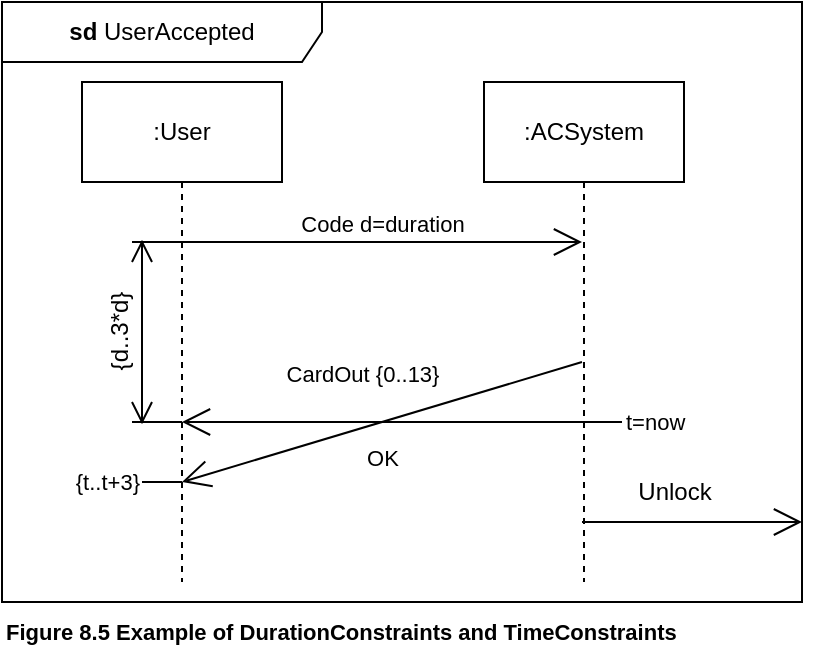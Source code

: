 <mxfile version="21.6.8" type="device">
  <diagram name="8.5" id="at8uDB8IXHVJr2ERRcrJ">
    <mxGraphModel dx="880" dy="511" grid="1" gridSize="10" guides="1" tooltips="1" connect="1" arrows="1" fold="1" page="1" pageScale="1" pageWidth="1169" pageHeight="827" math="0" shadow="0">
      <root>
        <mxCell id="0" />
        <mxCell id="1" parent="0" />
        <mxCell id="G9axny2knR9kJbHOZU5B-1" value="&lt;b&gt;sd &lt;/b&gt;UserAccepted" style="shape=umlFrame;whiteSpace=wrap;html=1;pointerEvents=0;recursiveResize=0;container=1;collapsible=0;width=160;" parent="1" vertex="1">
          <mxGeometry width="400" height="300" as="geometry" />
        </mxCell>
        <mxCell id="G9axny2knR9kJbHOZU5B-26" value=":User" style="shape=rect;html=1;whiteSpace=wrap;align=center;" parent="G9axny2knR9kJbHOZU5B-1" vertex="1">
          <mxGeometry x="40" y="40" width="100" height="50" as="geometry" />
        </mxCell>
        <mxCell id="G9axny2knR9kJbHOZU5B-27" value="{d..3*d}" style="html=1;shape=mxgraph.sysml.dimension;rotation=-90;verticalAlign=top;spacingTop=-5" parent="G9axny2knR9kJbHOZU5B-1" vertex="1">
          <mxGeometry x="25" y="145" width="90" height="40" as="geometry" />
        </mxCell>
        <mxCell id="G9axny2knR9kJbHOZU5B-28" value="" style="edgeStyle=none;dashed=1;endArrow=none;html=1;rounded=0;" parent="G9axny2knR9kJbHOZU5B-1" source="G9axny2knR9kJbHOZU5B-26" edge="1">
          <mxGeometry relative="1" as="geometry">
            <mxPoint x="90" y="290" as="targetPoint" />
          </mxGeometry>
        </mxCell>
        <mxCell id="G9axny2knR9kJbHOZU5B-29" value="Code d=duration" style="edgeStyle=none;html=1;endArrow=open;verticalAlign=bottom;endSize=12;rounded=0;" parent="G9axny2knR9kJbHOZU5B-1" edge="1">
          <mxGeometry relative="1" as="geometry">
            <mxPoint x="90" y="120" as="sourcePoint" />
            <mxPoint x="290" y="120" as="targetPoint" />
          </mxGeometry>
        </mxCell>
        <mxCell id="G9axny2knR9kJbHOZU5B-30" value="CardOut {0..13}" style="edgeStyle=none;html=1;endArrow=open;verticalAlign=bottom;spacingBottom=5;endSize=12;rounded=0;" parent="G9axny2knR9kJbHOZU5B-1" edge="1">
          <mxGeometry x="0.1" y="-10" relative="1" as="geometry">
            <mxPoint x="90" y="210" as="targetPoint" />
            <mxPoint x="290" y="210" as="sourcePoint" />
            <mxPoint as="offset" />
          </mxGeometry>
        </mxCell>
        <mxCell id="G9axny2knR9kJbHOZU5B-31" value="OK" style="edgeStyle=none;html=1;endArrow=open;verticalAlign=top;spacingTop=5;endSize=12;rounded=0;" parent="G9axny2knR9kJbHOZU5B-1" edge="1">
          <mxGeometry relative="1" as="geometry">
            <mxPoint x="90" y="240" as="targetPoint" />
            <mxPoint x="290" y="180" as="sourcePoint" />
          </mxGeometry>
        </mxCell>
        <mxCell id="G9axny2knR9kJbHOZU5B-32" value=":ACSystem" style="shape=rect;html=1;whiteSpace=wrap;align=center;" parent="G9axny2knR9kJbHOZU5B-1" vertex="1">
          <mxGeometry x="241" y="40" width="100" height="50" as="geometry" />
        </mxCell>
        <mxCell id="G9axny2knR9kJbHOZU5B-33" value="" style="edgeStyle=none;dashed=1;endArrow=none;html=1;rounded=0;" parent="G9axny2knR9kJbHOZU5B-1" source="G9axny2knR9kJbHOZU5B-32" edge="1">
          <mxGeometry relative="1" as="geometry">
            <mxPoint x="291" y="290" as="targetPoint" />
          </mxGeometry>
        </mxCell>
        <mxCell id="G9axny2knR9kJbHOZU5B-43" value="" style="html=1;verticalAlign=bottom;labelBackgroundColor=none;endArrow=open;endFill=0;rounded=0;endSize=12;" parent="G9axny2knR9kJbHOZU5B-1" edge="1">
          <mxGeometry width="160" relative="1" as="geometry">
            <mxPoint x="290" y="260" as="sourcePoint" />
            <mxPoint x="400" y="260" as="targetPoint" />
          </mxGeometry>
        </mxCell>
        <mxCell id="G9axny2knR9kJbHOZU5B-41" value="t=now" style="edgeStyle=none;html=1;endArrow=none;align=left;labelBackgroundColor=none;rounded=0;" parent="1" edge="1">
          <mxGeometry x="-1" relative="1" as="geometry">
            <mxPoint x="290" y="210" as="targetPoint" />
            <mxPoint x="310" y="210" as="sourcePoint" />
          </mxGeometry>
        </mxCell>
        <mxCell id="G9axny2knR9kJbHOZU5B-42" value="{t..t+3}" style="edgeStyle=none;html=1;endArrow=none;align=right;labelBackgroundColor=none;rounded=0;" parent="1" edge="1">
          <mxGeometry x="-1" relative="1" as="geometry">
            <mxPoint x="90" y="240" as="targetPoint" />
            <mxPoint x="70" y="240" as="sourcePoint" />
          </mxGeometry>
        </mxCell>
        <mxCell id="G9axny2knR9kJbHOZU5B-44" value="Unlock" style="text;html=1;align=center;verticalAlign=middle;resizable=0;points=[];autosize=1;strokeColor=none;fillColor=none;" parent="1" vertex="1">
          <mxGeometry x="306" y="230" width="60" height="30" as="geometry" />
        </mxCell>
        <mxCell id="L9GJ1y1zHlUi7mJ8IImP-1" value="&lt;b&gt;Figure 8.5 Example of DurationConstraints and TimeConstraints&lt;/b&gt;" style="text;html=1;align=left;verticalAlign=middle;resizable=0;points=[];autosize=1;strokeColor=none;fillColor=none;fontSize=11;fontFamily=Helvetica;fontColor=default;" vertex="1" parent="1">
          <mxGeometry y="300" width="360" height="30" as="geometry" />
        </mxCell>
      </root>
    </mxGraphModel>
  </diagram>
</mxfile>
